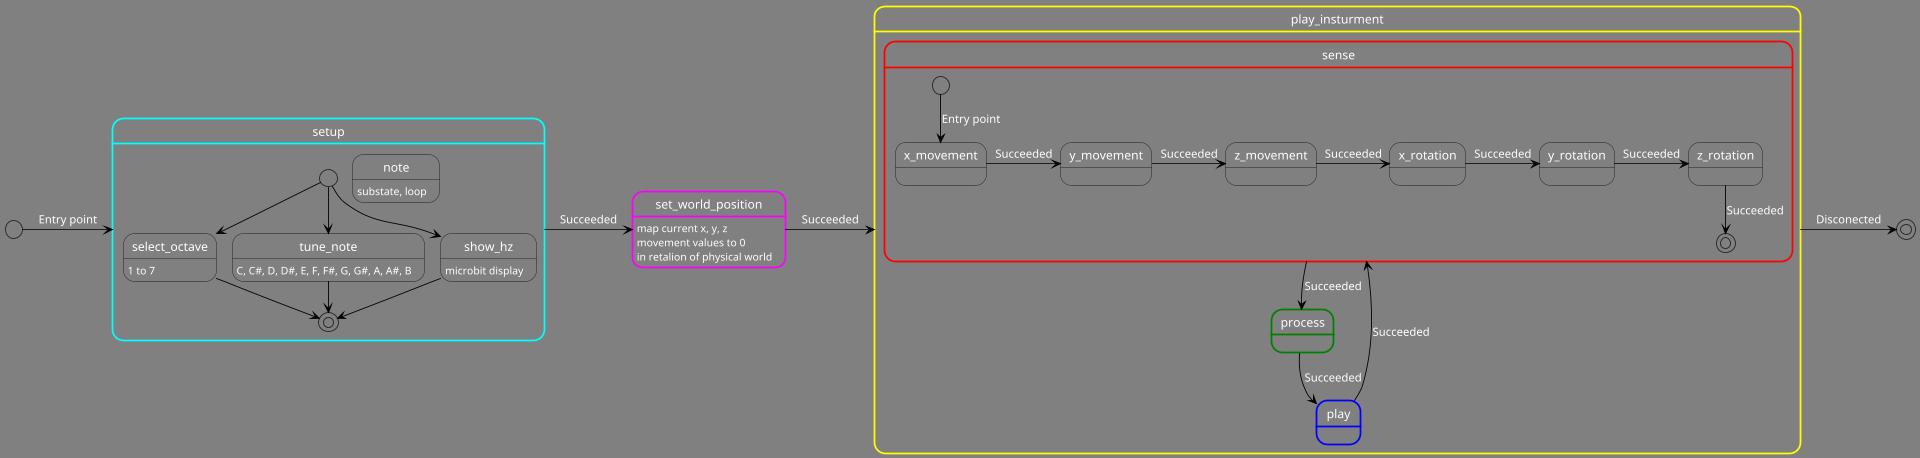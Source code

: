 @startuml

scale 1920 width

<style>
stateDiagram {
  BackgroundColor grey
  'LineColor white
  FontName Impact
  FontColor white
  arrow {
    FontSize 13
    LineColor black
  }
}
</style>



[*] -> setup : Entry point

state setup ##[bold]cyan {
    [*] --> select_octave
    note: substate, loop
    [*] --> tune_note
    [*] --> show_hz

    state select_octave {
        select_octave: 1 to 7
    }
    state tune_note {
        tune_note: C, C#, D, D#, E, F, F#, G, G#, A, A#, B
    }
    state show_hz {
    show_hz: microbit display
    }


    select_octave --> [*]
    tune_note --> [*]
    show_hz --> [*]

}
setup -> set_world_position : Succeeded


state set_world_position ##[bold]magenta {
 set_world_position: map current x, y, z
 set_world_position: movement values to 0
 set_world_position: in retalion of physical world
}
set_world_position -> play_insturment : Succeeded



state play_insturment ##[bold]yellow {
 state sense ##[bold]red {
  [*] --> x_movement : Entry point
  x_movement -> y_movement: Succeeded
  y_movement -> z_movement: Succeeded
  z_movement -> x_rotation: Succeeded
  x_rotation -> y_rotation: Succeeded
  y_rotation -> z_rotation: Succeeded
  z_rotation --> [*]: Succeeded
 }
 sense --> process : Succeeded
 

state process ##[bold]green {
 }
 process --> play : Succeeded
 


state play ##[bold]blue {
 }
 play --> sense: Succeeded
}

play_insturment -> [*] : Disconected

@enduml
